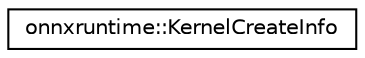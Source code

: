 digraph "Graphical Class Hierarchy"
{
  edge [fontname="Helvetica",fontsize="10",labelfontname="Helvetica",labelfontsize="10"];
  node [fontname="Helvetica",fontsize="10",shape=record];
  rankdir="LR";
  Node0 [label="onnxruntime::KernelCreateInfo",height=0.2,width=0.4,color="black", fillcolor="white", style="filled",URL="$structonnxruntime_1_1KernelCreateInfo.html"];
}
